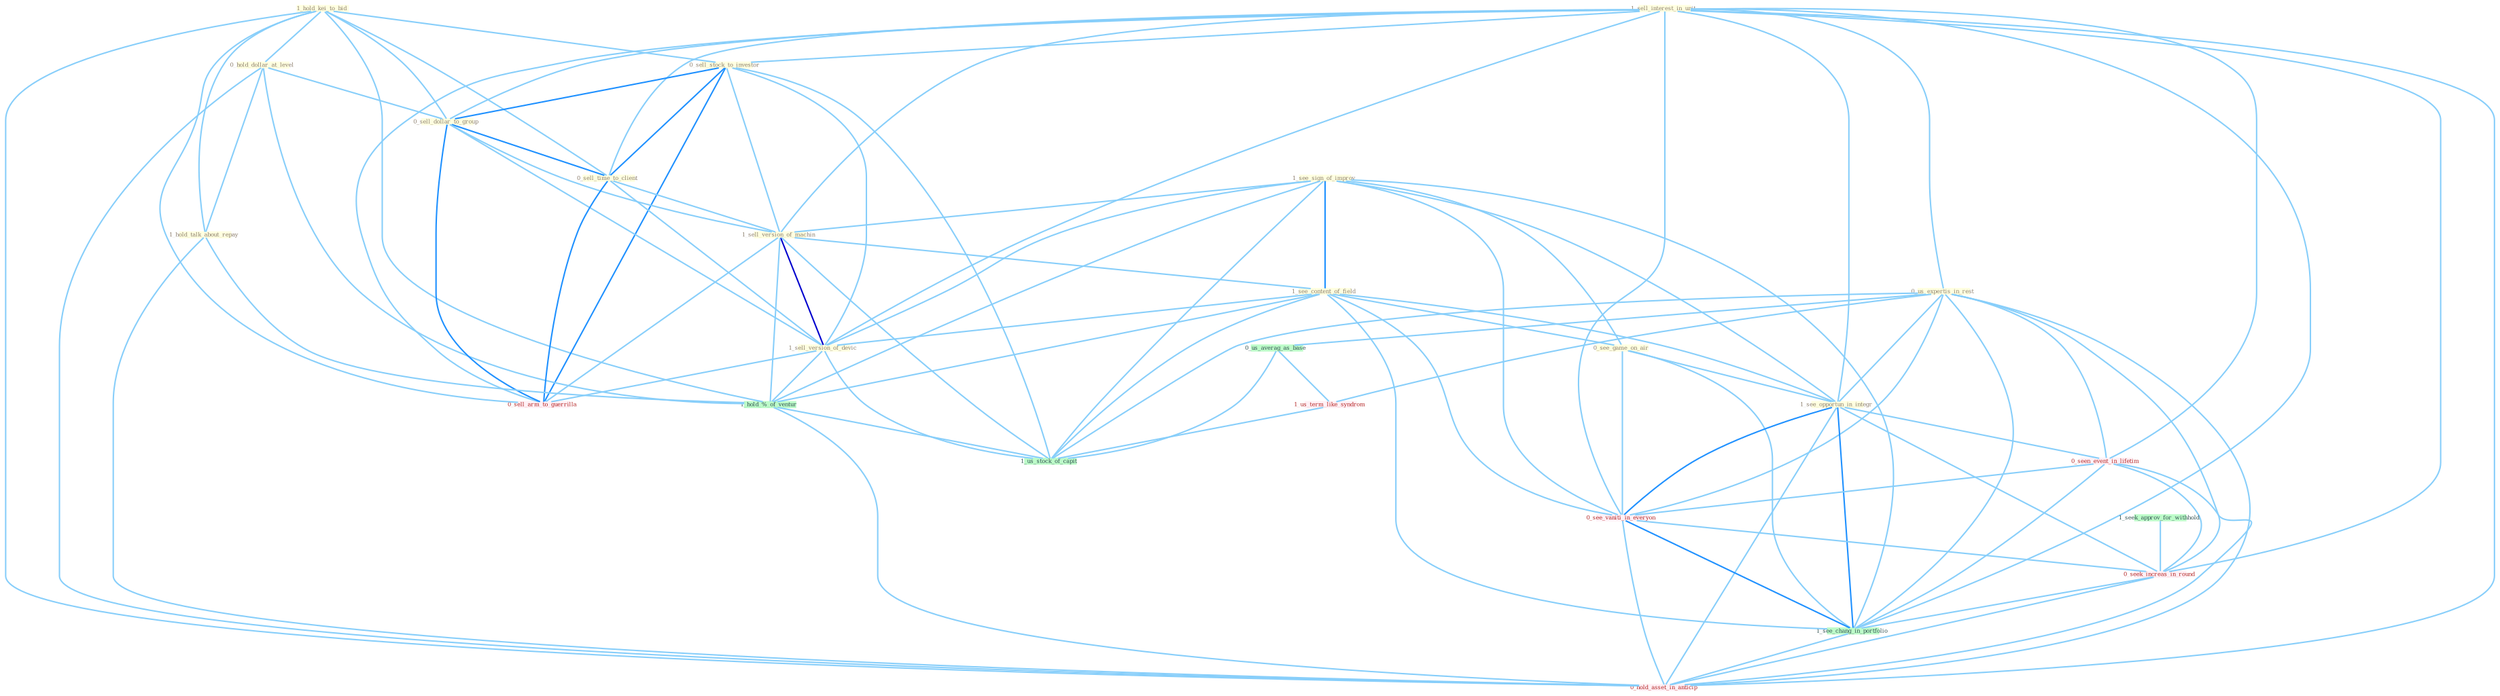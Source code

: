 Graph G{ 
    node
    [shape=polygon,style=filled,width=.5,height=.06,color="#BDFCC9",fixedsize=true,fontsize=4,
    fontcolor="#2f4f4f"];
    {node
    [color="#ffffe0", fontcolor="#8b7d6b"] "1_hold_kei_to_bid " "1_sell_interest_in_unit " "1_see_sign_of_improv " "0_sell_stock_to_investor " "0_hold_dollar_at_level " "0_sell_dollar_to_group " "0_sell_time_to_client " "1_sell_version_of_machin " "1_see_content_of_field " "0_see_game_on_air " "1_sell_version_of_devic " "0_us_expertis_in_rest " "1_hold_talk_about_repay " "1_see_opportun_in_integr "}
{node [color="#fff0f5", fontcolor="#b22222"] "0_seen_event_in_lifetim " "1_us_term_like_syndrom " "0_see_vaniti_in_everyon " "0_sell_arm_to_guerrilla " "0_seek_increas_in_round " "0_hold_asset_in_anticip "}
edge [color="#B0E2FF"];

	"1_hold_kei_to_bid " -- "0_sell_stock_to_investor " [w="1", color="#87cefa" ];
	"1_hold_kei_to_bid " -- "0_hold_dollar_at_level " [w="1", color="#87cefa" ];
	"1_hold_kei_to_bid " -- "0_sell_dollar_to_group " [w="1", color="#87cefa" ];
	"1_hold_kei_to_bid " -- "0_sell_time_to_client " [w="1", color="#87cefa" ];
	"1_hold_kei_to_bid " -- "1_hold_talk_about_repay " [w="1", color="#87cefa" ];
	"1_hold_kei_to_bid " -- "1_hold_%_of_ventur " [w="1", color="#87cefa" ];
	"1_hold_kei_to_bid " -- "0_sell_arm_to_guerrilla " [w="1", color="#87cefa" ];
	"1_hold_kei_to_bid " -- "0_hold_asset_in_anticip " [w="1", color="#87cefa" ];
	"1_sell_interest_in_unit " -- "0_sell_stock_to_investor " [w="1", color="#87cefa" ];
	"1_sell_interest_in_unit " -- "0_sell_dollar_to_group " [w="1", color="#87cefa" ];
	"1_sell_interest_in_unit " -- "0_sell_time_to_client " [w="1", color="#87cefa" ];
	"1_sell_interest_in_unit " -- "1_sell_version_of_machin " [w="1", color="#87cefa" ];
	"1_sell_interest_in_unit " -- "1_sell_version_of_devic " [w="1", color="#87cefa" ];
	"1_sell_interest_in_unit " -- "0_us_expertis_in_rest " [w="1", color="#87cefa" ];
	"1_sell_interest_in_unit " -- "1_see_opportun_in_integr " [w="1", color="#87cefa" ];
	"1_sell_interest_in_unit " -- "0_seen_event_in_lifetim " [w="1", color="#87cefa" ];
	"1_sell_interest_in_unit " -- "0_see_vaniti_in_everyon " [w="1", color="#87cefa" ];
	"1_sell_interest_in_unit " -- "0_sell_arm_to_guerrilla " [w="1", color="#87cefa" ];
	"1_sell_interest_in_unit " -- "0_seek_increas_in_round " [w="1", color="#87cefa" ];
	"1_sell_interest_in_unit " -- "1_see_chang_in_portfolio " [w="1", color="#87cefa" ];
	"1_sell_interest_in_unit " -- "0_hold_asset_in_anticip " [w="1", color="#87cefa" ];
	"1_see_sign_of_improv " -- "1_sell_version_of_machin " [w="1", color="#87cefa" ];
	"1_see_sign_of_improv " -- "1_see_content_of_field " [w="2", color="#1e90ff" , len=0.8];
	"1_see_sign_of_improv " -- "0_see_game_on_air " [w="1", color="#87cefa" ];
	"1_see_sign_of_improv " -- "1_sell_version_of_devic " [w="1", color="#87cefa" ];
	"1_see_sign_of_improv " -- "1_see_opportun_in_integr " [w="1", color="#87cefa" ];
	"1_see_sign_of_improv " -- "1_hold_%_of_ventur " [w="1", color="#87cefa" ];
	"1_see_sign_of_improv " -- "0_see_vaniti_in_everyon " [w="1", color="#87cefa" ];
	"1_see_sign_of_improv " -- "1_us_stock_of_capit " [w="1", color="#87cefa" ];
	"1_see_sign_of_improv " -- "1_see_chang_in_portfolio " [w="1", color="#87cefa" ];
	"0_sell_stock_to_investor " -- "0_sell_dollar_to_group " [w="2", color="#1e90ff" , len=0.8];
	"0_sell_stock_to_investor " -- "0_sell_time_to_client " [w="2", color="#1e90ff" , len=0.8];
	"0_sell_stock_to_investor " -- "1_sell_version_of_machin " [w="1", color="#87cefa" ];
	"0_sell_stock_to_investor " -- "1_sell_version_of_devic " [w="1", color="#87cefa" ];
	"0_sell_stock_to_investor " -- "0_sell_arm_to_guerrilla " [w="2", color="#1e90ff" , len=0.8];
	"0_sell_stock_to_investor " -- "1_us_stock_of_capit " [w="1", color="#87cefa" ];
	"0_hold_dollar_at_level " -- "0_sell_dollar_to_group " [w="1", color="#87cefa" ];
	"0_hold_dollar_at_level " -- "1_hold_talk_about_repay " [w="1", color="#87cefa" ];
	"0_hold_dollar_at_level " -- "1_hold_%_of_ventur " [w="1", color="#87cefa" ];
	"0_hold_dollar_at_level " -- "0_hold_asset_in_anticip " [w="1", color="#87cefa" ];
	"0_sell_dollar_to_group " -- "0_sell_time_to_client " [w="2", color="#1e90ff" , len=0.8];
	"0_sell_dollar_to_group " -- "1_sell_version_of_machin " [w="1", color="#87cefa" ];
	"0_sell_dollar_to_group " -- "1_sell_version_of_devic " [w="1", color="#87cefa" ];
	"0_sell_dollar_to_group " -- "0_sell_arm_to_guerrilla " [w="2", color="#1e90ff" , len=0.8];
	"0_sell_time_to_client " -- "1_sell_version_of_machin " [w="1", color="#87cefa" ];
	"0_sell_time_to_client " -- "1_sell_version_of_devic " [w="1", color="#87cefa" ];
	"0_sell_time_to_client " -- "0_sell_arm_to_guerrilla " [w="2", color="#1e90ff" , len=0.8];
	"1_sell_version_of_machin " -- "1_see_content_of_field " [w="1", color="#87cefa" ];
	"1_sell_version_of_machin " -- "1_sell_version_of_devic " [w="3", color="#0000cd" , len=0.6];
	"1_sell_version_of_machin " -- "1_hold_%_of_ventur " [w="1", color="#87cefa" ];
	"1_sell_version_of_machin " -- "0_sell_arm_to_guerrilla " [w="1", color="#87cefa" ];
	"1_sell_version_of_machin " -- "1_us_stock_of_capit " [w="1", color="#87cefa" ];
	"1_see_content_of_field " -- "0_see_game_on_air " [w="1", color="#87cefa" ];
	"1_see_content_of_field " -- "1_sell_version_of_devic " [w="1", color="#87cefa" ];
	"1_see_content_of_field " -- "1_see_opportun_in_integr " [w="1", color="#87cefa" ];
	"1_see_content_of_field " -- "1_hold_%_of_ventur " [w="1", color="#87cefa" ];
	"1_see_content_of_field " -- "0_see_vaniti_in_everyon " [w="1", color="#87cefa" ];
	"1_see_content_of_field " -- "1_us_stock_of_capit " [w="1", color="#87cefa" ];
	"1_see_content_of_field " -- "1_see_chang_in_portfolio " [w="1", color="#87cefa" ];
	"0_see_game_on_air " -- "1_see_opportun_in_integr " [w="1", color="#87cefa" ];
	"0_see_game_on_air " -- "0_see_vaniti_in_everyon " [w="1", color="#87cefa" ];
	"0_see_game_on_air " -- "1_see_chang_in_portfolio " [w="1", color="#87cefa" ];
	"1_sell_version_of_devic " -- "1_hold_%_of_ventur " [w="1", color="#87cefa" ];
	"1_sell_version_of_devic " -- "0_sell_arm_to_guerrilla " [w="1", color="#87cefa" ];
	"1_sell_version_of_devic " -- "1_us_stock_of_capit " [w="1", color="#87cefa" ];
	"0_us_expertis_in_rest " -- "1_see_opportun_in_integr " [w="1", color="#87cefa" ];
	"0_us_expertis_in_rest " -- "0_seen_event_in_lifetim " [w="1", color="#87cefa" ];
	"0_us_expertis_in_rest " -- "0_us_averag_as_base " [w="1", color="#87cefa" ];
	"0_us_expertis_in_rest " -- "1_us_term_like_syndrom " [w="1", color="#87cefa" ];
	"0_us_expertis_in_rest " -- "0_see_vaniti_in_everyon " [w="1", color="#87cefa" ];
	"0_us_expertis_in_rest " -- "0_seek_increas_in_round " [w="1", color="#87cefa" ];
	"0_us_expertis_in_rest " -- "1_us_stock_of_capit " [w="1", color="#87cefa" ];
	"0_us_expertis_in_rest " -- "1_see_chang_in_portfolio " [w="1", color="#87cefa" ];
	"0_us_expertis_in_rest " -- "0_hold_asset_in_anticip " [w="1", color="#87cefa" ];
	"1_hold_talk_about_repay " -- "1_hold_%_of_ventur " [w="1", color="#87cefa" ];
	"1_hold_talk_about_repay " -- "0_hold_asset_in_anticip " [w="1", color="#87cefa" ];
	"1_see_opportun_in_integr " -- "0_seen_event_in_lifetim " [w="1", color="#87cefa" ];
	"1_see_opportun_in_integr " -- "0_see_vaniti_in_everyon " [w="2", color="#1e90ff" , len=0.8];
	"1_see_opportun_in_integr " -- "0_seek_increas_in_round " [w="1", color="#87cefa" ];
	"1_see_opportun_in_integr " -- "1_see_chang_in_portfolio " [w="2", color="#1e90ff" , len=0.8];
	"1_see_opportun_in_integr " -- "0_hold_asset_in_anticip " [w="1", color="#87cefa" ];
	"0_seen_event_in_lifetim " -- "0_see_vaniti_in_everyon " [w="1", color="#87cefa" ];
	"0_seen_event_in_lifetim " -- "0_seek_increas_in_round " [w="1", color="#87cefa" ];
	"0_seen_event_in_lifetim " -- "1_see_chang_in_portfolio " [w="1", color="#87cefa" ];
	"0_seen_event_in_lifetim " -- "0_hold_asset_in_anticip " [w="1", color="#87cefa" ];
	"0_us_averag_as_base " -- "1_us_term_like_syndrom " [w="1", color="#87cefa" ];
	"0_us_averag_as_base " -- "1_us_stock_of_capit " [w="1", color="#87cefa" ];
	"1_us_term_like_syndrom " -- "1_us_stock_of_capit " [w="1", color="#87cefa" ];
	"1_seek_approv_for_withhold " -- "0_seek_increas_in_round " [w="1", color="#87cefa" ];
	"1_hold_%_of_ventur " -- "1_us_stock_of_capit " [w="1", color="#87cefa" ];
	"1_hold_%_of_ventur " -- "0_hold_asset_in_anticip " [w="1", color="#87cefa" ];
	"0_see_vaniti_in_everyon " -- "0_seek_increas_in_round " [w="1", color="#87cefa" ];
	"0_see_vaniti_in_everyon " -- "1_see_chang_in_portfolio " [w="2", color="#1e90ff" , len=0.8];
	"0_see_vaniti_in_everyon " -- "0_hold_asset_in_anticip " [w="1", color="#87cefa" ];
	"0_seek_increas_in_round " -- "1_see_chang_in_portfolio " [w="1", color="#87cefa" ];
	"0_seek_increas_in_round " -- "0_hold_asset_in_anticip " [w="1", color="#87cefa" ];
	"1_see_chang_in_portfolio " -- "0_hold_asset_in_anticip " [w="1", color="#87cefa" ];
}